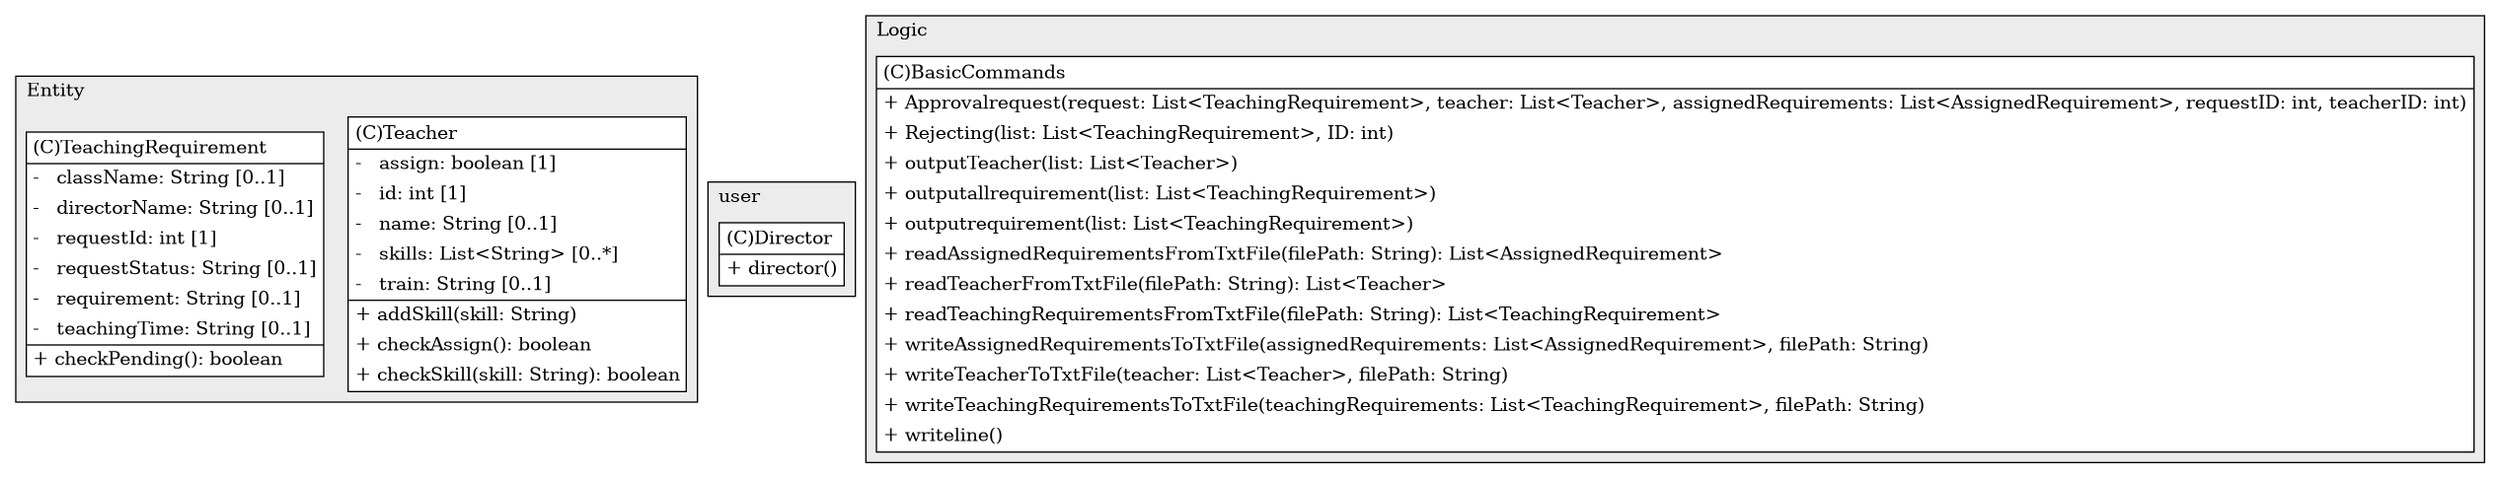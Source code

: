 @startuml

/' diagram meta data start
config=StructureConfiguration;
{
  "projectClassification": {
    "searchMode": "OpenProject", // OpenProject, AllProjects
    "includedProjects": "",
    "pathEndKeywords": "*.impl",
    "isClientPath": "",
    "isClientName": "",
    "isTestPath": "",
    "isTestName": "",
    "isMappingPath": "",
    "isMappingName": "",
    "isDataAccessPath": "",
    "isDataAccessName": "",
    "isDataStructurePath": "",
    "isDataStructureName": "",
    "isInterfaceStructuresPath": "",
    "isInterfaceStructuresName": "",
    "isEntryPointPath": "",
    "isEntryPointName": "",
    "treatFinalFieldsAsMandatory": false
  },
  "graphRestriction": {
    "classPackageExcludeFilter": "",
    "classPackageIncludeFilter": "",
    "classNameExcludeFilter": "",
    "classNameIncludeFilter": "",
    "methodNameExcludeFilter": "",
    "methodNameIncludeFilter": "",
    "removeByInheritance": "", // inheritance/annotation based filtering is done in a second step
    "removeByAnnotation": "",
    "removeByClassPackage": "", // cleanup the graph after inheritance/annotation based filtering is done
    "removeByClassName": "",
    "cutMappings": false,
    "cutEnum": true,
    "cutTests": true,
    "cutClient": true,
    "cutDataAccess": false,
    "cutInterfaceStructures": false,
    "cutDataStructures": false,
    "cutGetterAndSetter": true,
    "cutConstructors": true
  },
  "graphTraversal": {
    "forwardDepth": 6,
    "backwardDepth": 6,
    "classPackageExcludeFilter": "",
    "classPackageIncludeFilter": "",
    "classNameExcludeFilter": "",
    "classNameIncludeFilter": "",
    "methodNameExcludeFilter": "",
    "methodNameIncludeFilter": "",
    "hideMappings": false,
    "hideDataStructures": false,
    "hidePrivateMethods": true,
    "hideInterfaceCalls": true, // indirection: implementation -> interface (is hidden) -> implementation
    "onlyShowApplicationEntryPoints": false, // root node is included
    "useMethodCallsForStructureDiagram": "ForwardOnly" // ForwardOnly, BothDirections, No
  },
  "details": {
    "aggregation": "GroupByClass", // ByClass, GroupByClass, None
    "showClassGenericTypes": true,
    "showMethods": true,
    "showMethodParameterNames": true,
    "showMethodParameterTypes": true,
    "showMethodReturnType": true,
    "showPackageLevels": 2,
    "showDetailedClassStructure": true
  },
  "rootClass": "user.Director",
  "extensionCallbackMethod": "" // qualified.class.name#methodName - signature: public static String method(String)
}
diagram meta data end '/



digraph g {
    rankdir="TB"
    splines=polyline
    

'nodes 
subgraph cluster_2080559107 { 
   	label=Entity
	labeljust=l
	fillcolor="#ececec"
	style=filled
   
   Teacher2080559107[
	label=<<TABLE BORDER="1" CELLBORDER="0" CELLPADDING="4" CELLSPACING="0">
<TR><TD ALIGN="LEFT" >(C)Teacher</TD></TR>
<HR/>
<TR><TD ALIGN="LEFT" >-   assign: boolean [1]</TD></TR>
<TR><TD ALIGN="LEFT" >-   id: int [1]</TD></TR>
<TR><TD ALIGN="LEFT" >-   name: String [0..1]</TD></TR>
<TR><TD ALIGN="LEFT" >-   skills: List&lt;String&gt; [0..*]</TD></TR>
<TR><TD ALIGN="LEFT" >-   train: String [0..1]</TD></TR>
<HR/>
<TR><TD ALIGN="LEFT" >+ addSkill(skill: String)</TD></TR>
<TR><TD ALIGN="LEFT" >+ checkAssign(): boolean</TD></TR>
<TR><TD ALIGN="LEFT" >+ checkSkill(skill: String): boolean</TD></TR>
</TABLE>>
	style=filled
	margin=0
	shape=plaintext
	fillcolor="#FFFFFF"
];

TeachingRequirement2080559107[
	label=<<TABLE BORDER="1" CELLBORDER="0" CELLPADDING="4" CELLSPACING="0">
<TR><TD ALIGN="LEFT" >(C)TeachingRequirement</TD></TR>
<HR/>
<TR><TD ALIGN="LEFT" >-   className: String [0..1]</TD></TR>
<TR><TD ALIGN="LEFT" >-   directorName: String [0..1]</TD></TR>
<TR><TD ALIGN="LEFT" >-   requestId: int [1]</TD></TR>
<TR><TD ALIGN="LEFT" >-   requestStatus: String [0..1]</TD></TR>
<TR><TD ALIGN="LEFT" >-   requirement: String [0..1]</TD></TR>
<TR><TD ALIGN="LEFT" >-   teachingTime: String [0..1]</TD></TR>
<HR/>
<TR><TD ALIGN="LEFT" >+ checkPending(): boolean</TD></TR>
</TABLE>>
	style=filled
	margin=0
	shape=plaintext
	fillcolor="#FFFFFF"
];
} 

subgraph cluster_3599307 { 
   	label=user
	labeljust=l
	fillcolor="#ececec"
	style=filled
   
   Director3599307[
	label=<<TABLE BORDER="1" CELLBORDER="0" CELLPADDING="4" CELLSPACING="0">
<TR><TD ALIGN="LEFT" >(C)Director</TD></TR>
<HR/>
<TR><TD ALIGN="LEFT" >+ director()</TD></TR>
</TABLE>>
	style=filled
	margin=0
	shape=plaintext
	fillcolor="#FFFFFF"
];
} 

subgraph cluster_73596734 { 
   	label=Logic
	labeljust=l
	fillcolor="#ececec"
	style=filled
   
   BasicCommands73596734[
	label=<<TABLE BORDER="1" CELLBORDER="0" CELLPADDING="4" CELLSPACING="0">
<TR><TD ALIGN="LEFT" >(C)BasicCommands</TD></TR>
<HR/>
<TR><TD ALIGN="LEFT" >+ Approvalrequest(request: List&lt;TeachingRequirement&gt;, teacher: List&lt;Teacher&gt;, assignedRequirements: List&lt;AssignedRequirement&gt;, requestID: int, teacherID: int)</TD></TR>
<TR><TD ALIGN="LEFT" >+ Rejecting(list: List&lt;TeachingRequirement&gt;, ID: int)</TD></TR>
<TR><TD ALIGN="LEFT" >+ outputTeacher(list: List&lt;Teacher&gt;)</TD></TR>
<TR><TD ALIGN="LEFT" >+ outputallrequirement(list: List&lt;TeachingRequirement&gt;)</TD></TR>
<TR><TD ALIGN="LEFT" >+ outputrequirement(list: List&lt;TeachingRequirement&gt;)</TD></TR>
<TR><TD ALIGN="LEFT" >+ readAssignedRequirementsFromTxtFile(filePath: String): List&lt;AssignedRequirement&gt;</TD></TR>
<TR><TD ALIGN="LEFT" >+ readTeacherFromTxtFile(filePath: String): List&lt;Teacher&gt;</TD></TR>
<TR><TD ALIGN="LEFT" >+ readTeachingRequirementsFromTxtFile(filePath: String): List&lt;TeachingRequirement&gt;</TD></TR>
<TR><TD ALIGN="LEFT" >+ writeAssignedRequirementsToTxtFile(assignedRequirements: List&lt;AssignedRequirement&gt;, filePath: String)</TD></TR>
<TR><TD ALIGN="LEFT" >+ writeTeacherToTxtFile(teacher: List&lt;Teacher&gt;, filePath: String)</TD></TR>
<TR><TD ALIGN="LEFT" >+ writeTeachingRequirementsToTxtFile(teachingRequirements: List&lt;TeachingRequirement&gt;, filePath: String)</TD></TR>
<TR><TD ALIGN="LEFT" >+ writeline()</TD></TR>
</TABLE>>
	style=filled
	margin=0
	shape=plaintext
	fillcolor="#FFFFFF"
];
} 

'edges    

    
}
@enduml